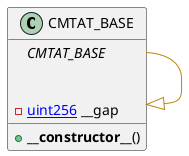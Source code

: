 @startuml
' -- generated by: https://marketplace.visualstudio.com/items?itemName=tintinweb.solidity-visual-auditor
'
' -- for auto-render install: https://marketplace.visualstudio.com/items?itemName=jebbs.plantuml
' -- options --



' -- classes --


class CMTAT_BASE {
    ' -- inheritance --
	{abstract}CMTAT_BASE

    ' -- usingFor --

    ' -- vars --
	-[[uint256]] __gap

    ' -- methods --
	+**__constructor__**()

}
' -- inheritance / usingFor --
CMTAT_BASE --[#DarkGoldenRod]|> CMTAT_BASE

@enduml